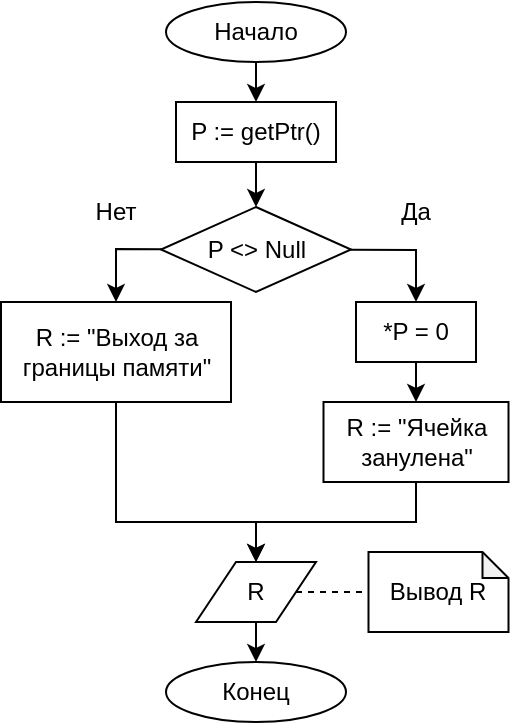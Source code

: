 <mxfile version="15.8.5" type="device"><diagram id="auvaHYt9D2mUyiJxwVjn" name="Page-1"><mxGraphModel dx="460" dy="779" grid="1" gridSize="10" guides="1" tooltips="1" connect="1" arrows="1" fold="1" page="1" pageScale="1" pageWidth="827" pageHeight="1169" math="0" shadow="0"><root><mxCell id="0"/><mxCell id="1" parent="0"/><mxCell id="Q7zVwOam8640k6G-U6Dj-1" value="Начало" style="ellipse;whiteSpace=wrap;html=1;" vertex="1" parent="1"><mxGeometry x="90" y="20" width="90" height="30" as="geometry"/></mxCell><mxCell id="Q7zVwOam8640k6G-U6Dj-2" value="Конец" style="ellipse;whiteSpace=wrap;html=1;" vertex="1" parent="1"><mxGeometry x="90" y="350" width="90" height="30" as="geometry"/></mxCell><mxCell id="Q7zVwOam8640k6G-U6Dj-5" value="Вывод R" style="shape=note;whiteSpace=wrap;html=1;backgroundOutline=1;darkOpacity=0.05;size=13;" vertex="1" parent="1"><mxGeometry x="191.25" y="295" width="70" height="40" as="geometry"/></mxCell><mxCell id="Q7zVwOam8640k6G-U6Dj-6" value="" style="endArrow=none;dashed=1;html=1;strokeWidth=1;rounded=0;" edge="1" parent="1" source="Q7zVwOam8640k6G-U6Dj-40" target="Q7zVwOam8640k6G-U6Dj-5"><mxGeometry width="50" height="50" relative="1" as="geometry"><mxPoint x="136.25" y="30" as="sourcePoint"/><mxPoint x="220" y="285" as="targetPoint"/></mxGeometry></mxCell><mxCell id="Q7zVwOam8640k6G-U6Dj-7" value="" style="endArrow=none;html=1;rounded=0;strokeWidth=1;startArrow=classic;startFill=1;" edge="1" parent="1" source="Q7zVwOam8640k6G-U6Dj-28" target="Q7zVwOam8640k6G-U6Dj-1"><mxGeometry width="50" height="50" relative="1" as="geometry"><mxPoint x="135" y="70" as="sourcePoint"/><mxPoint x="240" y="340" as="targetPoint"/></mxGeometry></mxCell><mxCell id="Q7zVwOam8640k6G-U6Dj-11" value="P &amp;lt;&amp;gt; Null" style="rhombus;whiteSpace=wrap;html=1;" vertex="1" parent="1"><mxGeometry x="87.5" y="122.5" width="95" height="42.5" as="geometry"/></mxCell><mxCell id="Q7zVwOam8640k6G-U6Dj-13" value="R := &quot;Выход за границы памяти&quot;" style="rounded=0;whiteSpace=wrap;html=1;" vertex="1" parent="1"><mxGeometry x="7.5" y="170" width="115" height="50" as="geometry"/></mxCell><mxCell id="Q7zVwOam8640k6G-U6Dj-14" value="" style="endArrow=none;html=1;rounded=0;strokeWidth=1;endFill=0;startArrow=classic;startFill=1;" edge="1" parent="1" source="Q7zVwOam8640k6G-U6Dj-13" target="Q7zVwOam8640k6G-U6Dj-11"><mxGeometry width="50" height="50" relative="1" as="geometry"><mxPoint x="145" y="132.5" as="sourcePoint"/><mxPoint x="145" y="102.5" as="targetPoint"/><Array as="points"><mxPoint x="65" y="143.5"/></Array></mxGeometry></mxCell><mxCell id="Q7zVwOam8640k6G-U6Dj-17" value="" style="endArrow=none;html=1;rounded=0;strokeWidth=1;startArrow=classic;startFill=1;" edge="1" parent="1" source="Q7zVwOam8640k6G-U6Dj-33" target="Q7zVwOam8640k6G-U6Dj-11"><mxGeometry width="50" height="50" relative="1" as="geometry"><mxPoint x="215" y="165" as="sourcePoint"/><mxPoint x="105.267" y="153.608" as="targetPoint"/><Array as="points"><mxPoint x="215" y="144"/></Array></mxGeometry></mxCell><mxCell id="Q7zVwOam8640k6G-U6Dj-19" value="" style="endArrow=none;html=1;rounded=0;strokeWidth=1;startArrow=classic;startFill=1;entryX=0.5;entryY=1;entryDx=0;entryDy=0;" edge="1" parent="1" source="Q7zVwOam8640k6G-U6Dj-40" target="Q7zVwOam8640k6G-U6Dj-13"><mxGeometry width="50" height="50" relative="1" as="geometry"><mxPoint x="135" y="252.5" as="sourcePoint"/><mxPoint x="145" y="102.5" as="targetPoint"/><Array as="points"><mxPoint x="135" y="280"/><mxPoint x="65" y="280"/></Array></mxGeometry></mxCell><mxCell id="Q7zVwOam8640k6G-U6Dj-21" value="" style="endArrow=none;html=1;rounded=0;strokeWidth=1;startArrow=classic;startFill=1;" edge="1" parent="1" source="Q7zVwOam8640k6G-U6Dj-2" target="Q7zVwOam8640k6G-U6Dj-40"><mxGeometry width="50" height="50" relative="1" as="geometry"><mxPoint x="130" y="365" as="sourcePoint"/><mxPoint x="45" y="335" as="targetPoint"/></mxGeometry></mxCell><mxCell id="Q7zVwOam8640k6G-U6Dj-24" value="Нет" style="text;html=1;strokeColor=none;fillColor=none;align=center;verticalAlign=middle;whiteSpace=wrap;rounded=0;" vertex="1" parent="1"><mxGeometry x="35" y="110" width="60" height="30" as="geometry"/></mxCell><mxCell id="Q7zVwOam8640k6G-U6Dj-25" value="Да" style="text;html=1;strokeColor=none;fillColor=none;align=center;verticalAlign=middle;whiteSpace=wrap;rounded=0;" vertex="1" parent="1"><mxGeometry x="185" y="110" width="60" height="30" as="geometry"/></mxCell><mxCell id="Q7zVwOam8640k6G-U6Dj-28" value="P := getPtr()" style="rounded=0;whiteSpace=wrap;html=1;" vertex="1" parent="1"><mxGeometry x="95" y="70" width="80" height="30" as="geometry"/></mxCell><mxCell id="Q7zVwOam8640k6G-U6Dj-33" value="*P = 0" style="rounded=0;whiteSpace=wrap;html=1;" vertex="1" parent="1"><mxGeometry x="185" y="170" width="60" height="30" as="geometry"/></mxCell><mxCell id="Q7zVwOam8640k6G-U6Dj-39" value="" style="endArrow=none;html=1;rounded=0;strokeWidth=1;startArrow=classic;startFill=1;" edge="1" parent="1" source="Q7zVwOam8640k6G-U6Dj-40" target="Q7zVwOam8640k6G-U6Dj-49"><mxGeometry width="50" height="50" relative="1" as="geometry"><mxPoint x="223" y="350" as="sourcePoint"/><mxPoint x="223.571" y="320" as="targetPoint"/><Array as="points"><mxPoint x="135" y="280"/><mxPoint x="215" y="280"/></Array></mxGeometry></mxCell><mxCell id="Q7zVwOam8640k6G-U6Dj-40" value="R" style="shape=parallelogram;perimeter=parallelogramPerimeter;whiteSpace=wrap;html=1;fixedSize=1;rounded=0;" vertex="1" parent="1"><mxGeometry x="105" y="300" width="60" height="30" as="geometry"/></mxCell><mxCell id="Q7zVwOam8640k6G-U6Dj-46" value="" style="endArrow=none;html=1;rounded=0;strokeWidth=1;startArrow=classic;startFill=1;" edge="1" parent="1" source="Q7zVwOam8640k6G-U6Dj-11" target="Q7zVwOam8640k6G-U6Dj-28"><mxGeometry width="50" height="50" relative="1" as="geometry"><mxPoint x="271.684" y="102.474" as="sourcePoint"/><mxPoint x="135" y="140" as="targetPoint"/></mxGeometry></mxCell><mxCell id="Q7zVwOam8640k6G-U6Dj-49" value="R := &quot;Ячейка занулена&quot;" style="rounded=0;whiteSpace=wrap;html=1;" vertex="1" parent="1"><mxGeometry x="168.75" y="220" width="92.5" height="40" as="geometry"/></mxCell><mxCell id="Q7zVwOam8640k6G-U6Dj-50" value="" style="endArrow=none;html=1;rounded=0;strokeWidth=1;startArrow=classic;startFill=1;" edge="1" parent="1" source="Q7zVwOam8640k6G-U6Dj-49" target="Q7zVwOam8640k6G-U6Dj-33"><mxGeometry width="50" height="50" relative="1" as="geometry"><mxPoint x="145" y="132.5" as="sourcePoint"/><mxPoint x="145" y="60" as="targetPoint"/></mxGeometry></mxCell></root></mxGraphModel></diagram></mxfile>